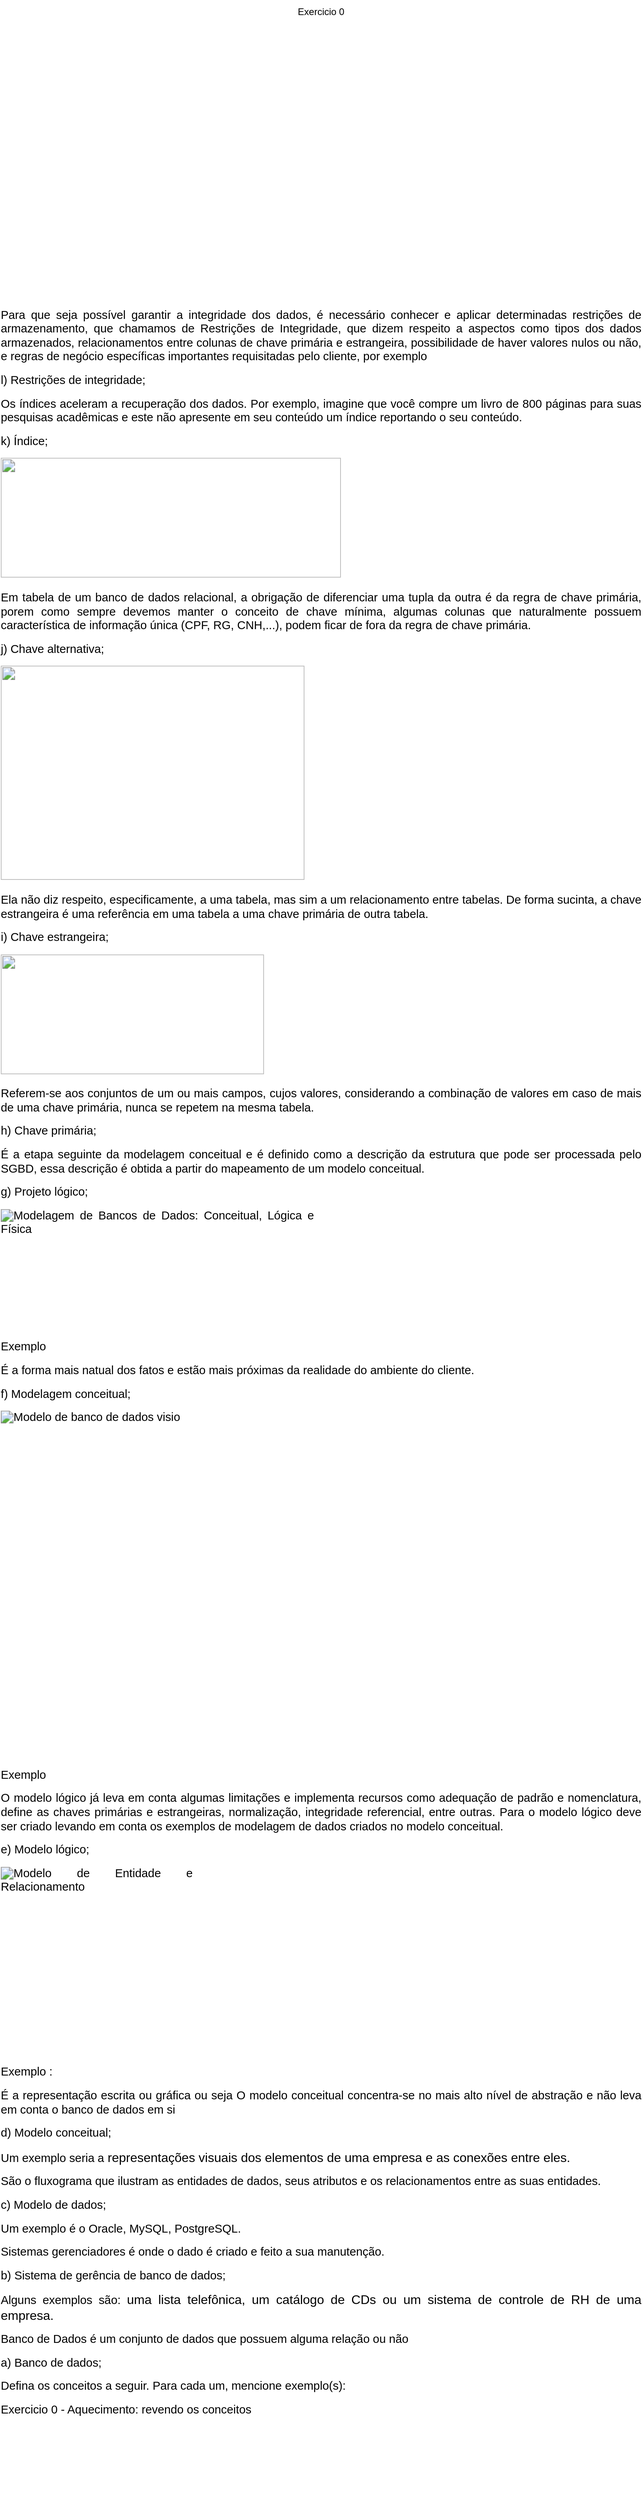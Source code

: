 <mxfile version="21.1.1" type="github">
  <diagram id="R2lEEEUBdFMjLlhIrx00" name="Page-1">
    <mxGraphModel dx="1434" dy="788" grid="1" gridSize="10" guides="1" tooltips="1" connect="1" arrows="1" fold="1" page="1" pageScale="1" pageWidth="850" pageHeight="1100" math="0" shadow="0" extFonts="Permanent Marker^https://fonts.googleapis.com/css?family=Permanent+Marker">
      <root>
        <mxCell id="0" />
        <mxCell id="1" parent="0" />
        <mxCell id="_SicbBEpYMEOg18o6iq3-1" value="Exercicio 0" style="text;html=1;strokeColor=none;fillColor=none;align=center;verticalAlign=middle;whiteSpace=wrap;rounded=0;" parent="1" vertex="1">
          <mxGeometry x="265" y="10" width="320" height="30" as="geometry" />
        </mxCell>
        <mxCell id="_SicbBEpYMEOg18o6iq3-4" value="&lt;div style=&quot;text-align: justify;&quot;&gt;&lt;div style=&quot;border-color: var(--border-color);&quot;&gt;&lt;div style=&quot;border-color: var(--border-color);&quot;&gt;&lt;br&gt;&lt;p style=&quot;line-height: 1.38; margin-top: 0pt; margin-bottom: 0pt;&quot; dir=&quot;ltr&quot;&gt;&lt;/p&gt;&lt;p style=&quot;line-height: 1.38; margin-top: 0pt; margin-bottom: 0pt;&quot; dir=&quot;ltr&quot;&gt;&lt;br&gt;&lt;/p&gt;&lt;p style=&quot;line-height: 1.38; margin-top: 0pt; margin-bottom: 0pt;&quot; dir=&quot;ltr&quot;&gt;&lt;/p&gt;&lt;p style=&quot;line-height: 1.38; margin-top: 0pt; margin-bottom: 0pt;&quot; dir=&quot;ltr&quot;&gt;&lt;/p&gt;&lt;p style=&quot;line-height: 1.38; margin-top: 0pt; margin-bottom: 0pt;&quot; dir=&quot;ltr&quot;&gt;&lt;br&gt;&lt;/p&gt;&lt;p style=&quot;line-height: 1.38; margin-top: 0pt; margin-bottom: 0pt;&quot; dir=&quot;ltr&quot;&gt;&lt;/p&gt;&lt;p style=&quot;line-height: 1.38; margin-top: 0pt; margin-bottom: 0pt;&quot; dir=&quot;ltr&quot;&gt;&lt;/p&gt;&lt;p style=&quot;line-height: 1.38; margin-top: 0pt; margin-bottom: 0pt;&quot; dir=&quot;ltr&quot;&gt;&lt;br&gt;&lt;/p&gt;&lt;p style=&quot;line-height: 1.38; margin-top: 0pt; margin-bottom: 0pt;&quot; dir=&quot;ltr&quot;&gt;&lt;/p&gt;&lt;p style=&quot;line-height: 1.38; margin-top: 0pt; margin-bottom: 0pt;&quot; dir=&quot;ltr&quot;&gt;&lt;/p&gt;&lt;p style=&quot;line-height: 1.38; margin-top: 0pt; margin-bottom: 0pt;&quot; dir=&quot;ltr&quot;&gt;&lt;br&gt;&lt;/p&gt;&lt;p style=&quot;line-height: 1.38; margin-top: 0pt; margin-bottom: 0pt;&quot; dir=&quot;ltr&quot;&gt;&lt;/p&gt;&lt;p style=&quot;line-height: 1.38; margin-top: 0pt; margin-bottom: 0pt;&quot; dir=&quot;ltr&quot;&gt;&lt;/p&gt;&lt;p style=&quot;line-height: 1.38; margin-top: 0pt; margin-bottom: 0pt;&quot; dir=&quot;ltr&quot;&gt;&lt;/p&gt;&lt;p style=&quot;line-height:1.38;text-align: center;margin-top:0pt;margin-bottom:0pt;&quot; dir=&quot;ltr&quot;&gt;&lt;br&gt;&lt;/p&gt;&lt;p style=&quot;line-height: 1.38; margin-top: 0pt; margin-bottom: 0pt;&quot; dir=&quot;ltr&quot;&gt;&lt;/p&gt;&lt;p style=&quot;line-height: 1.38; margin-top: 0pt; margin-bottom: 0pt;&quot; dir=&quot;ltr&quot;&gt;&lt;br&gt;&lt;/p&gt;&lt;p style=&quot;line-height: 1.38; margin-top: 0pt; margin-bottom: 0pt;&quot; dir=&quot;ltr&quot;&gt;&lt;/p&gt;&lt;p style=&quot;line-height:1.38;text-align: center;margin-top:0pt;margin-bottom:0pt;&quot; dir=&quot;ltr&quot;&gt;&lt;br&gt;&lt;/p&gt;&lt;p style=&quot;line-height: 1.38; margin-top: 0pt; margin-bottom: 0pt;&quot; dir=&quot;ltr&quot;&gt;&lt;/p&gt;&lt;p style=&quot;line-height: 1.38; margin-top: 0pt; margin-bottom: 0pt;&quot; dir=&quot;ltr&quot;&gt;&lt;/p&gt;&lt;p style=&quot;line-height: 1.38; margin-top: 0pt; margin-bottom: 0pt;&quot; dir=&quot;ltr&quot;&gt;&lt;/p&gt;&lt;p style=&quot;line-height:1.38;text-align: center;margin-top:0pt;margin-bottom:0pt;&quot; dir=&quot;ltr&quot;&gt;&lt;br&gt;&lt;/p&gt;&lt;p style=&quot;line-height: 1.38; margin-top: 0pt; margin-bottom: 0pt;&quot; dir=&quot;ltr&quot;&gt;&lt;/p&gt;&lt;p style=&quot;line-height: 1.38; margin-top: 0pt; margin-bottom: 0pt;&quot; dir=&quot;ltr&quot;&gt;&lt;br&gt;&lt;/p&gt;&lt;p style=&quot;line-height: 1.38; margin-top: 0pt; margin-bottom: 0pt;&quot; dir=&quot;ltr&quot;&gt;&lt;/p&gt;&lt;p style=&quot;line-height: 1.38; margin-top: 0pt; margin-bottom: 0pt;&quot; dir=&quot;ltr&quot;&gt;&lt;/p&gt;&lt;p style=&quot;line-height: 1.38; margin-top: 0pt; margin-bottom: 0pt;&quot; dir=&quot;ltr&quot;&gt;&lt;br&gt;&lt;/p&gt;&lt;p style=&quot;line-height: 1.38; margin-top: 0pt; margin-bottom: 0pt;&quot; dir=&quot;ltr&quot;&gt;&lt;/p&gt;&lt;p style=&quot;line-height: 1.38; margin-top: 0pt; margin-bottom: 0pt;&quot; dir=&quot;ltr&quot;&gt;&lt;/p&gt;&lt;p style=&quot;line-height: 1.38; margin-top: 0pt; margin-bottom: 0pt;&quot; dir=&quot;ltr&quot;&gt;&lt;br&gt;&lt;/p&gt;&lt;p style=&quot;line-height: 1.38; margin-top: 0pt; margin-bottom: 0pt;&quot; dir=&quot;ltr&quot;&gt;&lt;/p&gt;&lt;p style=&quot;line-height: 1.38; margin-top: 0pt; margin-bottom: 0pt;&quot; dir=&quot;ltr&quot;&gt;&lt;br&gt;&lt;/p&gt;&lt;p style=&quot;line-height: 1.38; margin-top: 0pt; margin-bottom: 0pt;&quot; dir=&quot;ltr&quot;&gt;&lt;br&gt;&lt;/p&gt;&lt;p style=&quot;line-height: 1.38; margin-top: 0pt; margin-bottom: 0pt;&quot; dir=&quot;ltr&quot;&gt;&lt;/p&gt;&lt;p style=&quot;line-height: 1.38; margin-top: 0pt; margin-bottom: 0pt;&quot; dir=&quot;ltr&quot;&gt;&lt;br&gt;&lt;/p&gt;&lt;p style=&quot;line-height: 1.38; margin-top: 0pt; margin-bottom: 0pt;&quot; dir=&quot;ltr&quot;&gt;&lt;/p&gt;&lt;p style=&quot;line-height: 1.38; margin-top: 0pt; margin-bottom: 0pt;&quot; dir=&quot;ltr&quot;&gt;&lt;/p&gt;&lt;div&gt;&lt;/div&gt;&lt;span style=&quot;font-size: 11pt; font-family: Arial; background-color: transparent; font-variant-numeric: normal; font-variant-east-asian: normal; font-variant-alternates: normal; vertical-align: baseline;&quot;&gt;Para que seja possível garantir a integridade dos dados, é necessário conhecer e aplicar determinadas restrições de armazenamento, que chamamos de Restrições de Integridade, que dizem respeito a aspectos como tipos dos dados armazenados, relacionamentos entre colunas de chave primária e estrangeira, possibilidade de haver valores nulos ou não, e regras de negócio específicas importantes requisitadas pelo cliente, por exemplo&lt;/span&gt;&lt;p&gt;&lt;/p&gt;&lt;span style=&quot;font-size: 11pt; font-family: Arial; background-color: transparent; font-variant-numeric: normal; font-variant-east-asian: normal; font-variant-alternates: normal; vertical-align: baseline;&quot;&gt;l) Restrições de integridade;&lt;/span&gt;&lt;p&gt;&lt;/p&gt;&lt;span style=&quot;font-size: 11pt; font-family: Arial; background-color: transparent; font-variant-numeric: normal; font-variant-east-asian: normal; font-variant-alternates: normal; vertical-align: baseline;&quot;&gt;Os índices aceleram a recuperação dos dados. Por exemplo, imagine que você compre um livro de 800 páginas para suas pesquisas acadêmicas e este não apresente em seu conteúdo um índice reportando o seu conteúdo.&lt;/span&gt;&lt;p&gt;&lt;/p&gt;&lt;span style=&quot;font-size: 11pt; font-family: Arial; background-color: transparent; font-variant-numeric: normal; font-variant-east-asian: normal; font-variant-alternates: normal; vertical-align: baseline;&quot;&gt;k) Índice;&lt;/span&gt;&lt;p&gt;&lt;/p&gt;&lt;span style=&quot;font-size: 11pt; font-family: Arial; background-color: transparent; font-variant-numeric: normal; font-variant-east-asian: normal; font-variant-alternates: normal; vertical-align: baseline;&quot;&gt;&lt;span style=&quot;border:none;display:inline-block;overflow:hidden;width:429px;height:151px;&quot;&gt;&lt;img style=&quot;margin-left:0px;margin-top:0px;&quot; height=&quot;151&quot; width=&quot;429&quot; src=&quot;https://lh5.googleusercontent.com/c60ZPZ1uM7XNMfQGgpP5cWDlXRQlU8uWj5GtAJlct86IL3OKNCA8MdXMEytUvEmdmYt80zPOAVNxDOqfmeH2QiBs3b1WcazNtG4Aa-sZRo4_52P3NpQAbYGFyoVEq17-WJDP2o6Ztqpzeg3jAPNYQqg&quot;&gt;&lt;/span&gt;&lt;/span&gt;&lt;p&gt;&lt;/p&gt;&lt;span style=&quot;font-size: 11pt; font-family: Arial; background-color: transparent; font-variant-numeric: normal; font-variant-east-asian: normal; font-variant-alternates: normal; vertical-align: baseline;&quot;&gt;Em tabela de um banco de dados relacional, a obrigação de diferenciar uma tupla da outra é da regra de chave primária, porem como sempre devemos manter o conceito de chave mínima, algumas colunas que naturalmente possuem característica de informação única (CPF, RG, CNH,...), podem ficar de fora da regra de chave primária.&lt;/span&gt;&lt;p&gt;&lt;/p&gt;&lt;span style=&quot;font-size: 11pt; font-family: Arial; background-color: transparent; font-variant-numeric: normal; font-variant-east-asian: normal; font-variant-alternates: normal; vertical-align: baseline;&quot;&gt;j) Chave alternativa;&lt;/span&gt;&lt;p&gt;&lt;/p&gt;&lt;span style=&quot;font-size: 11pt; font-family: Arial; background-color: transparent; font-variant-numeric: normal; font-variant-east-asian: normal; font-variant-alternates: normal; vertical-align: baseline;&quot;&gt;&lt;span style=&quot;border:none;display:inline-block;overflow:hidden;width:383px;height:270px;&quot;&gt;&lt;img style=&quot;margin-left:0px;margin-top:0px;&quot; height=&quot;270&quot; width=&quot;383&quot; src=&quot;https://lh6.googleusercontent.com/tqpB0B87-1_CiK2n18Oc2oc2kQPXW9BNspeuaJuQJZUS9W_vWywIW4tdTF_mXmk9uiX7Y8vApnRfFM4f491zkHqSwt2FSmn_AnzkIsBXTT0tw9Y9Xu4CefxD3XJ9MLhsn8NmoG2jZi25yeHoOLMt6gw&quot;&gt;&lt;/span&gt;&lt;/span&gt;&lt;p&gt;&lt;/p&gt;&lt;span style=&quot;font-size: 11pt; font-family: Arial; background-color: transparent; font-variant-numeric: normal; font-variant-east-asian: normal; font-variant-alternates: normal; vertical-align: baseline;&quot;&gt;Ela não diz respeito, especificamente, a uma tabela, mas sim a um relacionamento entre tabelas. De forma sucinta, a chave estrangeira é uma referência em uma tabela a uma chave primária de outra tabela.&amp;nbsp;&lt;/span&gt;&lt;p&gt;&lt;/p&gt;&lt;span style=&quot;font-size: 11pt; font-family: Arial; background-color: transparent; font-variant-numeric: normal; font-variant-east-asian: normal; font-variant-alternates: normal; vertical-align: baseline;&quot;&gt;i) Chave estrangeira;&lt;/span&gt;&lt;p&gt;&lt;/p&gt;&lt;span style=&quot;font-size: 11pt; font-family: Arial; background-color: transparent; font-variant-numeric: normal; font-variant-east-asian: normal; font-variant-alternates: normal; vertical-align: baseline;&quot;&gt;&lt;span style=&quot;border:none;display:inline-block;overflow:hidden;width:332px;height:151px;&quot;&gt;&lt;img style=&quot;margin-left:0px;margin-top:0px;&quot; height=&quot;151&quot; width=&quot;332&quot; src=&quot;https://lh5.googleusercontent.com/O0iJp--vCDKcJCRbTCRSojS7jm1XuxpPyJVv_QQCZKpESwVjJWggx2oT-kt4IFSXTNlyLlHMoALF7xiPD3_y2KfLOShmoolHYg2pxueKzQjGp8tdFwpyklS_tkoAnSc_304HxWZkWKiyVNGWCEB58kY&quot;&gt;&lt;/span&gt;&lt;/span&gt;&lt;p&gt;&lt;/p&gt;&lt;span style=&quot;font-size: 11pt; font-family: Arial; background-color: transparent; font-variant-numeric: normal; font-variant-east-asian: normal; font-variant-alternates: normal; vertical-align: baseline;&quot;&gt;Referem-se aos conjuntos de um ou mais campos, cujos valores, considerando a combinação de valores em caso de mais de uma chave primária, nunca se repetem na mesma tabela.&lt;/span&gt;&lt;p&gt;&lt;/p&gt;&lt;span style=&quot;font-size: 11pt; font-family: Arial; background-color: transparent; font-variant-numeric: normal; font-variant-east-asian: normal; font-variant-alternates: normal; vertical-align: baseline;&quot;&gt;h) Chave primária;&lt;/span&gt;&lt;p&gt;&lt;/p&gt;&lt;span style=&quot;font-size: 11pt; font-family: Arial; background-color: transparent; font-variant-numeric: normal; font-variant-east-asian: normal; font-variant-alternates: normal; vertical-align: baseline;&quot;&gt;É a etapa seguinte da modelagem conceitual e é definido como a descrição da estrutura que pode ser processada pelo SGBD, essa descrição é obtida a partir do mapeamento de um modelo conceitual.&lt;/span&gt;&lt;p&gt;&lt;/p&gt;&lt;span style=&quot;font-size: 11pt; font-family: Arial; background-color: transparent; font-variant-numeric: normal; font-variant-east-asian: normal; font-variant-alternates: normal; vertical-align: baseline;&quot;&gt;g) Projeto lógico;&lt;/span&gt;&lt;p&gt;&lt;/p&gt;&lt;span style=&quot;font-size: 11pt; font-family: Arial; background-color: transparent; font-variant-numeric: normal; font-variant-east-asian: normal; font-variant-alternates: normal; vertical-align: baseline;&quot;&gt;&lt;span style=&quot;border:none;display:inline-block;overflow:hidden;width:395px;height:149px;&quot;&gt;&lt;img style=&quot;margin-left:0px;margin-top:0px;&quot; height=&quot;149&quot; width=&quot;395&quot; src=&quot;https://lh5.googleusercontent.com/0nt_RLVUSygxxJ9etymtzeagiKD4MjCdALsNgzfoU9pGfSfTVKxfdJEP9iz-oheBqcXjo-8nq0qjQwpqk0m_LxJ6bNa_QglCvYZHMJydFJgnXDAZbYMgPyyjbXv1-_eStUWDpY7ykZhL_HR9yhAaMAw&quot; alt=&quot;Modelagem de Bancos de Dados: Conceitual, Lógica e Física&quot;&gt;&lt;/span&gt;&lt;/span&gt;&lt;p&gt;&lt;/p&gt;&lt;span style=&quot;font-size: 11pt; font-family: Arial; background-color: transparent; font-variant-numeric: normal; font-variant-east-asian: normal; font-variant-alternates: normal; vertical-align: baseline;&quot;&gt;Exemplo&lt;/span&gt;&lt;p&gt;&lt;/p&gt;&lt;span style=&quot;font-size: 11pt; font-family: Arial; background-color: transparent; font-variant-numeric: normal; font-variant-east-asian: normal; font-variant-alternates: normal; vertical-align: baseline;&quot;&gt;É a forma mais natual dos fatos e estão mais próximas da realidade do ambiente do cliente.&lt;/span&gt;&lt;p&gt;&lt;/p&gt;&lt;span style=&quot;font-size: 11pt; font-family: Arial; background-color: transparent; font-variant-numeric: normal; font-variant-east-asian: normal; font-variant-alternates: normal; vertical-align: baseline;&quot;&gt;f) Modelagem conceitual;&lt;/span&gt;&lt;p&gt;&lt;/p&gt;&lt;span style=&quot;font-size: 11pt; font-family: Arial; background-color: transparent; font-variant-numeric: normal; font-variant-east-asian: normal; font-variant-alternates: normal; vertical-align: baseline;&quot;&gt;&lt;span style=&quot;border:none;display:inline-block;overflow:hidden;width:350px;height:434px;&quot;&gt;&lt;img style=&quot;margin-left:0px;margin-top:0px;&quot; height=&quot;434&quot; width=&quot;350&quot; src=&quot;https://lh6.googleusercontent.com/HtPhyDm7XHHFR8GC3wM_i_PVeMP-mxjysq-yiM8xvb-qrkFaKsNYMg_EMwc-IgxLVcTRplDQb8m0QCxEZraXXNwvsG7ivn1dUJmuqrlA-uaTGETTAI5ckiUndm98AJYKORD_-badur2TEv7ngQVS-mA&quot; alt=&quot;Modelo de banco de dados visio&quot;&gt;&lt;/span&gt;&lt;/span&gt;&lt;p&gt;&lt;/p&gt;&lt;span style=&quot;font-size: 11pt; font-family: Arial; background-color: transparent; font-variant-numeric: normal; font-variant-east-asian: normal; font-variant-alternates: normal; vertical-align: baseline;&quot;&gt;Exemplo&amp;nbsp;&lt;/span&gt;&lt;p&gt;&lt;/p&gt;&lt;span style=&quot;font-size: 11pt; font-family: Arial; background-color: transparent; font-variant-numeric: normal; font-variant-east-asian: normal; font-variant-alternates: normal; vertical-align: baseline;&quot;&gt;O modelo lógico já leva em conta algumas limitações e implementa recursos como adequação de padrão e nomenclatura, define as chaves primárias e estrangeiras&lt;/span&gt;&lt;span style=&quot;font-size: 11pt; font-family: Arial; background-color: rgb(255, 255, 255); font-variant-numeric: normal; font-variant-east-asian: normal; font-variant-alternates: normal; vertical-align: baseline;&quot;&gt;, normalização, integridade referencial, entre outras. Para o modelo lógico deve ser criado levando em conta os exemplos de modelagem de dados criados no modelo conceitual.&lt;/span&gt;&lt;p&gt;&lt;/p&gt;&lt;span style=&quot;font-size: 11pt; font-family: Arial; background-color: transparent; font-variant-numeric: normal; font-variant-east-asian: normal; font-variant-alternates: normal; vertical-align: baseline;&quot;&gt;e) Modelo lógico;&lt;/span&gt;&lt;p&gt;&lt;/p&gt;&lt;span style=&quot;font-size: 11pt; font-family: Arial; background-color: rgb(255, 255, 255); font-variant-numeric: normal; font-variant-east-asian: normal; font-variant-alternates: normal; vertical-align: baseline;&quot;&gt;&lt;span style=&quot;border:none;display:inline-block;overflow:hidden;width:242px;height:234px;&quot;&gt;&lt;img style=&quot;margin-left:0px;margin-top:0px;&quot; height=&quot;234&quot; width=&quot;242&quot; src=&quot;https://lh5.googleusercontent.com/n5mNIyu4dDAeU-1ZONEUftUiky5TSRuf3axDxZtp9tsX6ZybVRPZNhwOptrzo_kCWsIDMi3el8e4z3poop5JBsQS5eM-Z6p9k8XRQwE18KWRvtZSPtdMUZQDZKU7smaMS0CVMKt2yXlnck0eBUWio8I&quot; alt=&quot;Modelo de Entidade e Relacionamento&quot;&gt;&lt;/span&gt;&lt;/span&gt;&lt;p&gt;&lt;/p&gt;&lt;span style=&quot;font-size: 11pt; font-family: Arial; background-color: rgb(255, 255, 255); font-variant-numeric: normal; font-variant-east-asian: normal; font-variant-alternates: normal; vertical-align: baseline;&quot;&gt;Exemplo :&amp;nbsp;&lt;/span&gt;&lt;p&gt;&lt;/p&gt;&lt;span style=&quot;font-size: 11pt; font-family: Arial; background-color: transparent; font-variant-numeric: normal; font-variant-east-asian: normal; font-variant-alternates: normal; vertical-align: baseline;&quot;&gt;É a representação escrita ou gráfica ou seja O &lt;/span&gt;&lt;span style=&quot;font-size: 11pt; font-family: Arial; background-color: rgb(255, 255, 255); font-variant-numeric: normal; font-variant-east-asian: normal; font-variant-alternates: normal; vertical-align: baseline;&quot;&gt;modelo conceitual concentra-se no mais alto nível de abstração e não leva em conta o banco de dados em si&lt;/span&gt;&lt;p&gt;&lt;/p&gt;&lt;span style=&quot;font-size: 11pt; font-family: Arial; background-color: transparent; font-variant-numeric: normal; font-variant-east-asian: normal; font-variant-alternates: normal; vertical-align: baseline;&quot;&gt;d) Modelo conceitual;&lt;/span&gt;&lt;p&gt;&lt;/p&gt;&lt;span style=&quot;font-size: 11pt; font-family: Arial; background-color: transparent; font-variant-numeric: normal; font-variant-east-asian: normal; font-variant-alternates: normal; vertical-align: baseline;&quot;&gt;Um exemplo seria a&lt;/span&gt;&lt;span style=&quot;font-size: 12pt; font-family: Arial; background-color: transparent; font-variant-numeric: normal; font-variant-east-asian: normal; font-variant-alternates: normal; vertical-align: baseline;&quot;&gt; representações visuais dos elementos de uma empresa e as conexões entre eles.&lt;/span&gt;&lt;p&gt;&lt;/p&gt;&lt;span style=&quot;font-size: 11pt; font-family: Arial; background-color: transparent; font-variant-numeric: normal; font-variant-east-asian: normal; font-variant-alternates: normal; vertical-align: baseline;&quot;&gt;São o fluxograma que ilustram as entidades de dados, seus atributos e os relacionamentos entre as suas entidades.&lt;/span&gt;&lt;p&gt;&lt;/p&gt;&lt;span style=&quot;font-size: 11pt; font-family: Arial; background-color: transparent; font-variant-numeric: normal; font-variant-east-asian: normal; font-variant-alternates: normal; vertical-align: baseline;&quot;&gt;c) Modelo de dados;&lt;/span&gt;&lt;p&gt;&lt;/p&gt;&lt;span style=&quot;font-size: 11pt; font-family: Arial; background-color: transparent; font-variant-numeric: normal; font-variant-east-asian: normal; font-variant-alternates: normal; vertical-align: baseline;&quot;&gt;Um exemplo é o Oracle, MySQL, PostgreSQL.&lt;/span&gt;&lt;p&gt;&lt;/p&gt;&lt;span style=&quot;font-size: 11pt; font-family: Arial; background-color: transparent; font-variant-numeric: normal; font-variant-east-asian: normal; font-variant-alternates: normal; vertical-align: baseline;&quot;&gt;Sistemas gerenciadores é onde o dado é criado e feito a sua manutenção.&lt;/span&gt;&lt;p&gt;&lt;/p&gt;&lt;span style=&quot;font-size: 11pt; font-family: Arial; background-color: transparent; font-variant-numeric: normal; font-variant-east-asian: normal; font-variant-alternates: normal; vertical-align: baseline;&quot;&gt;b) Sistema de gerência de banco de dados;&lt;/span&gt;&lt;p&gt;&lt;/p&gt;&lt;span style=&quot;font-size: 11pt; font-family: Arial; background-color: transparent; font-variant-numeric: normal; font-variant-east-asian: normal; font-variant-alternates: normal; vertical-align: baseline;&quot;&gt;Alguns exemplos são: &lt;/span&gt;&lt;span style=&quot;font-size: 12pt; font-family: Arial; background-color: rgb(255, 255, 255); font-variant-numeric: normal; font-variant-east-asian: normal; font-variant-alternates: normal; vertical-align: baseline;&quot;&gt;uma lista telefônica, um catálogo de CDs ou um sistema de controle de RH de uma empresa&lt;/span&gt;&lt;span style=&quot;font-size: 12pt; font-family: Arial; background-color: transparent; font-variant-numeric: normal; font-variant-east-asian: normal; font-variant-alternates: normal; vertical-align: baseline;&quot;&gt;.&lt;/span&gt;&lt;p&gt;&lt;/p&gt;&lt;span style=&quot;font-size: 11pt; font-family: Arial; background-color: transparent; font-variant-numeric: normal; font-variant-east-asian: normal; font-variant-alternates: normal; vertical-align: baseline;&quot;&gt;Banco de Dados é um conjunto de dados que possuem alguma relação ou não&lt;/span&gt;&lt;p&gt;&lt;/p&gt;&lt;span style=&quot;font-size: 11pt; font-family: Arial; background-color: transparent; font-variant-numeric: normal; font-variant-east-asian: normal; font-variant-alternates: normal; vertical-align: baseline;&quot;&gt;a) Banco de dados;&lt;/span&gt;&lt;p&gt;&lt;/p&gt;&lt;span style=&quot;font-size: 11pt; font-family: Arial; background-color: transparent; font-variant-numeric: normal; font-variant-east-asian: normal; font-variant-alternates: normal; vertical-align: baseline;&quot;&gt;Defina os conceitos a seguir. Para cada um, mencione exemplo(s):&lt;/span&gt;&lt;p&gt;&lt;/p&gt;&lt;span style=&quot;font-size: 11pt; font-family: Arial; background-color: transparent; font-variant-numeric: normal; font-variant-east-asian: normal; font-variant-alternates: normal; vertical-align: baseline;&quot;&gt;Exercicio 0 - Aquecimento: revendo os conceitos&lt;/span&gt;&lt;p&gt;&lt;/p&gt;&lt;span id=&quot;docs-internal-guid-0238f444-7fff-4615-e714-1091be616fad&quot;&gt;&lt;/span&gt;&lt;span id=&quot;docs-internal-guid-c7d4a32f-7fff-92c1-6b30-2b31597143bc&quot;&gt;&lt;/span&gt;&lt;/div&gt;&lt;/div&gt;&lt;/div&gt;" style="text;html=1;strokeColor=none;fillColor=none;align=center;verticalAlign=middle;whiteSpace=wrap;rounded=0;" parent="1" vertex="1">
          <mxGeometry x="20" y="60" width="810" height="3100" as="geometry" />
        </mxCell>
      </root>
    </mxGraphModel>
  </diagram>
</mxfile>
